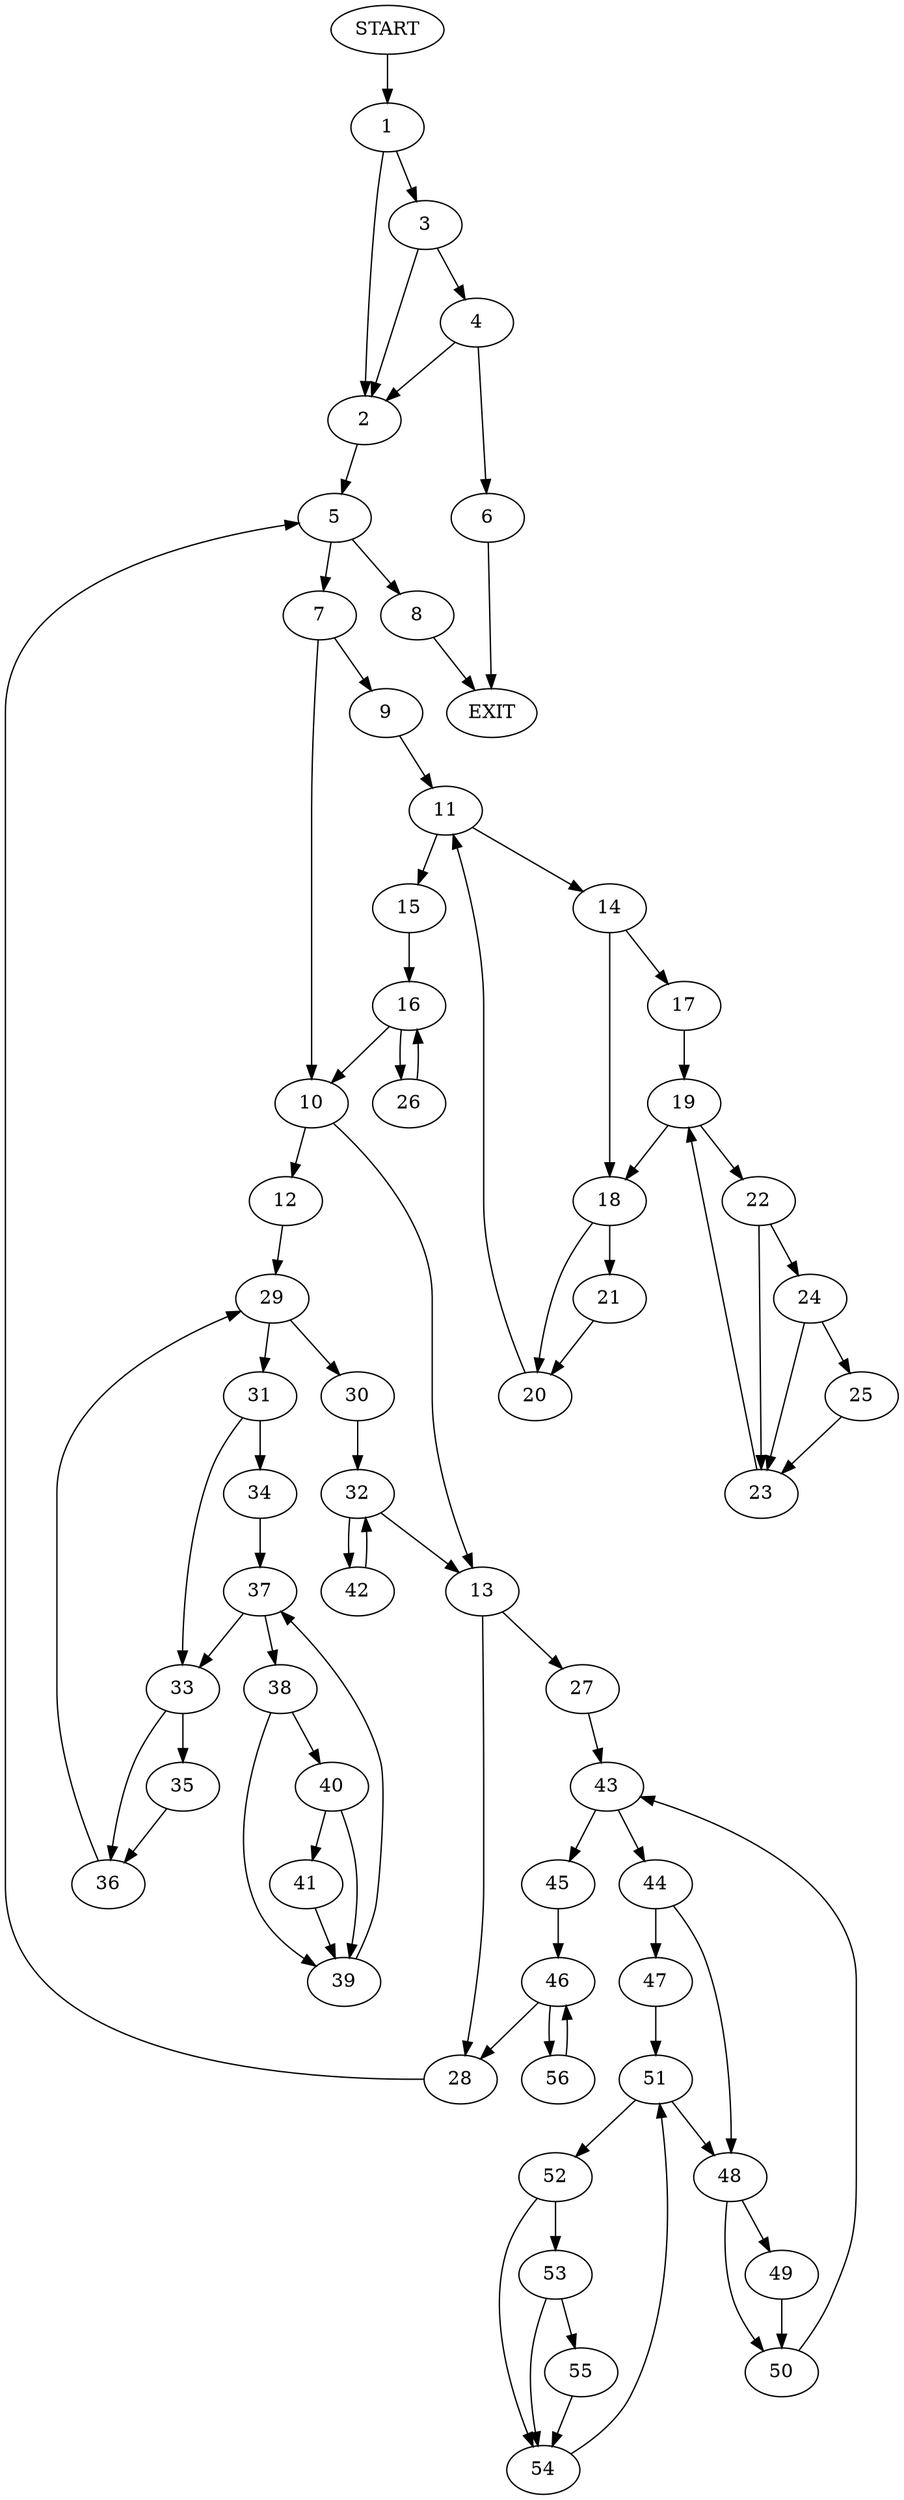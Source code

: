 digraph {
0 [label="START"]
57 [label="EXIT"]
0 -> 1
1 -> 2
1 -> 3
3 -> 2
3 -> 4
2 -> 5
4 -> 2
4 -> 6
6 -> 57
5 -> 7
5 -> 8
7 -> 9
7 -> 10
8 -> 57
9 -> 11
10 -> 12
10 -> 13
11 -> 14
11 -> 15
15 -> 16
14 -> 17
14 -> 18
17 -> 19
18 -> 20
18 -> 21
19 -> 22
19 -> 18
22 -> 23
22 -> 24
23 -> 19
24 -> 23
24 -> 25
25 -> 23
20 -> 11
21 -> 20
16 -> 26
16 -> 10
26 -> 16
13 -> 27
13 -> 28
12 -> 29
29 -> 30
29 -> 31
30 -> 32
31 -> 33
31 -> 34
33 -> 35
33 -> 36
34 -> 37
37 -> 38
37 -> 33
38 -> 39
38 -> 40
39 -> 37
40 -> 39
40 -> 41
41 -> 39
35 -> 36
36 -> 29
32 -> 42
32 -> 13
42 -> 32
27 -> 43
28 -> 5
43 -> 44
43 -> 45
45 -> 46
44 -> 47
44 -> 48
48 -> 49
48 -> 50
47 -> 51
51 -> 52
51 -> 48
52 -> 53
52 -> 54
53 -> 55
53 -> 54
54 -> 51
55 -> 54
49 -> 50
50 -> 43
46 -> 56
46 -> 28
56 -> 46
}
